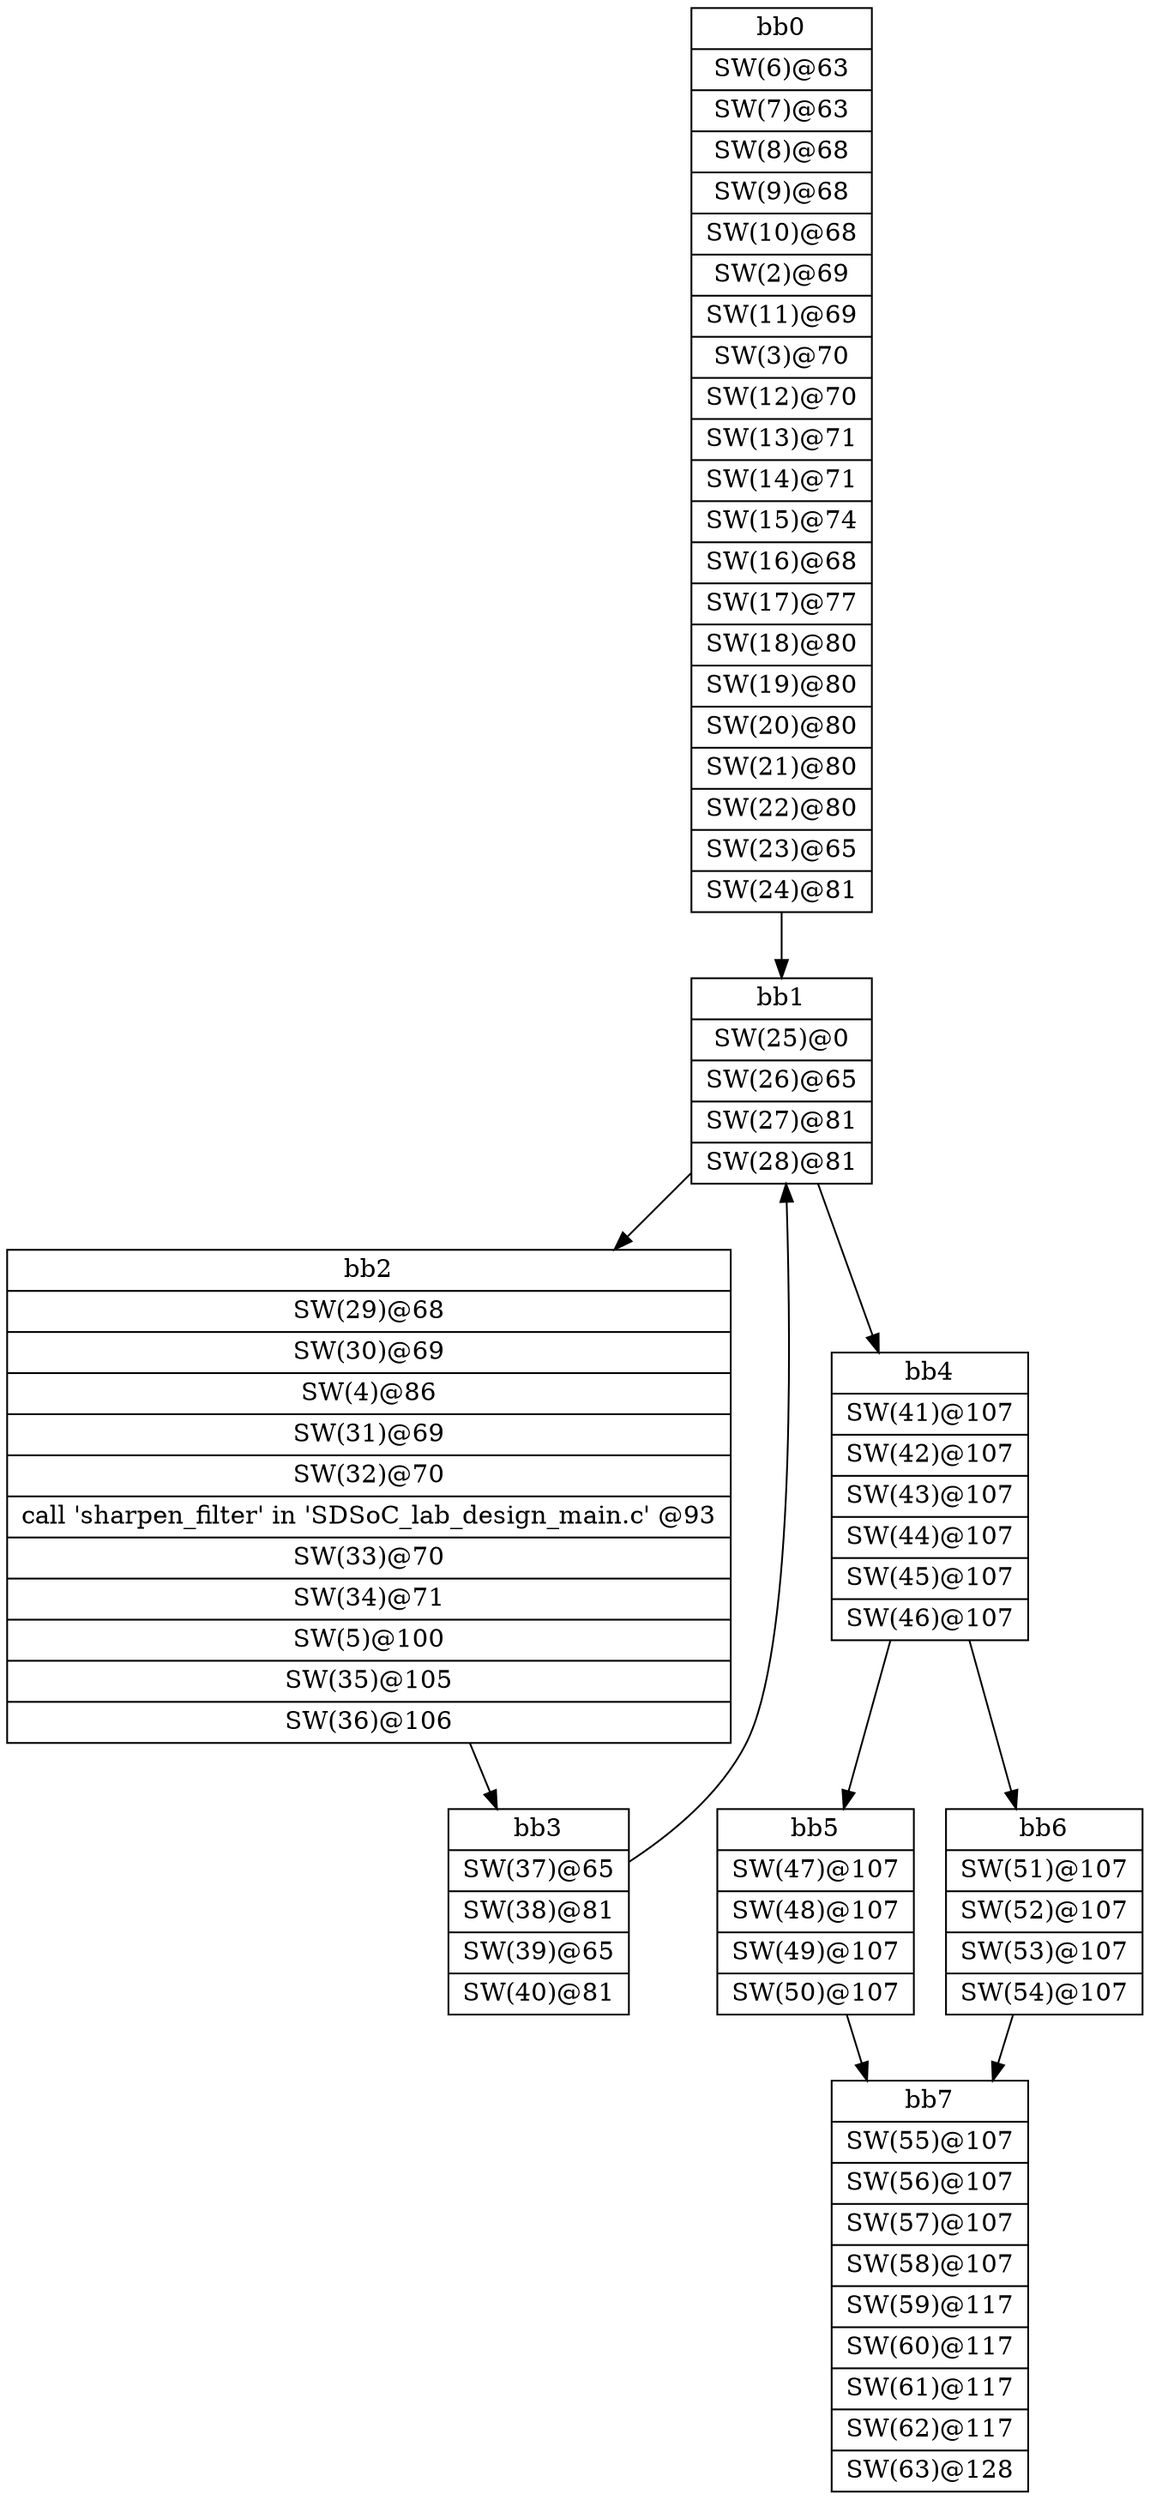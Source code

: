 digraph CDFG {
node [shape=record];
bb0 [shape=record, label = "{bb0|<x0000000000CACF20>SW(6)@63\n|<x0000000000CACC60>SW(7)@63\n|<x0000000000CACBB0>SW(8)@68\n|<x0000000000CACB00>SW(9)@68\n|<x0000000000CACA50>SW(10)@68\n|<x0000000000CAD290>SW(2)@69\n|<x0000000000CAC9A0>SW(11)@69\n|<x0000000000CAD1E0>SW(3)@70\n|<x0000000000CAC8F0>SW(12)@70\n|<x0000000000CAC790>SW(13)@71\n|<x0000000000CAC6E0>SW(14)@71\n|<x0000000000CAC630>SW(15)@74\n|<x0000000000CAC580>SW(16)@68\n|<x0000000000CAC210>SW(17)@77\n|<x0000000000CAC160>SW(18)@80\n|<x0000000000CAC0B0>SW(19)@80\n|<x0000000000CABF50>SW(20)@80\n|<x0000000000CABEA0>SW(21)@80\n|<x0000000000CABDF0>SW(22)@80\n|<x0000000000CABC90>SW(23)@65\n|<x0000000000CABBE0>SW(24)@81\n}"];
bb1 [shape=record, label = "{bb1|<x0000000000CABB30>SW(25)@0\n|<x0000000000CABA80>SW(26)@65\n|<x0000000000CAB7C0>SW(27)@81\n|<x0000000000CAB710>SW(28)@81\n}"];
bb2 [shape=record, label = "{bb2|<x0000000000CAB660>SW(29)@68\n|<x0000000000CAD3F0>SW(30)@69\n|<x0000000000CAD130>SW(4)@86\n|<x0000000000C97150>SW(31)@69\n|<x0000000000C97990>SW(32)@70\n|<x0000000001426C10>call 'sharpen_filter' in 'SDSoC_lab_design_main.c' @93\n|<x0000000000C97A40>SW(33)@70\n|<x0000000000C97830>SW(34)@71\n|<x0000000000CAD080>SW(5)@100\n|<x0000000000C978E0>SW(35)@105\n|<x0000000000C97620>SW(36)@106\n}"];
bb3 [shape=record, label = "{bb3|<x0000000000C974C0>SW(37)@65\n|<x0000000000C97410>SW(38)@81\n|<x0000000000C97360>SW(39)@65\n|<x0000000000C972B0>SW(40)@81\n}"];
bb4 [shape=record, label = "{bb4|<x0000000000C97570>SW(41)@107\n|<x0000000000C97200>SW(42)@107\n|<x0000000000C96FF0>SW(43)@107\n|<x0000000000C96F40>SW(44)@107\n|<x0000000000C96E90>SW(45)@107\n|<x0000000000C96DE0>SW(46)@107\n}"];
bb5 [shape=record, label = "{bb5|<x0000000000C96A70>SW(47)@107\n|<x0000000000C969C0>SW(48)@107\n|<x0000000000C96910>SW(49)@107\n|<x0000000000C967B0>SW(50)@107\n}"];
bb6 [shape=record, label = "{bb6|<x0000000000C96700>SW(51)@107\n|<x0000000000C96650>SW(52)@107\n|<x0000000000C964F0>SW(53)@107\n|<x0000000000C96440>SW(54)@107\n}"];
bb7 [shape=record, label = "{bb7|<x0000000000C96390>SW(55)@107\n|<x0000000000C962E0>SW(56)@107\n|<x0000000000C96020>SW(57)@107\n|<x0000000000C95F70>SW(58)@107\n|<x0000000000C95EC0>SW(59)@117\n|<x0000000000C95C00>SW(60)@117\n|<x0000000000C8B700>SW(61)@117\n|<x0000000000C8B2E0>SW(62)@117\n|<x0000000000C8B230>SW(63)@128\n}"];
bb0 -> bb1
bb1 -> bb4
bb1 -> bb2
bb2 -> bb3
bb3 -> bb1
bb4 -> bb5
bb4 -> bb6
bb5 -> bb7
bb6 -> bb7
}

